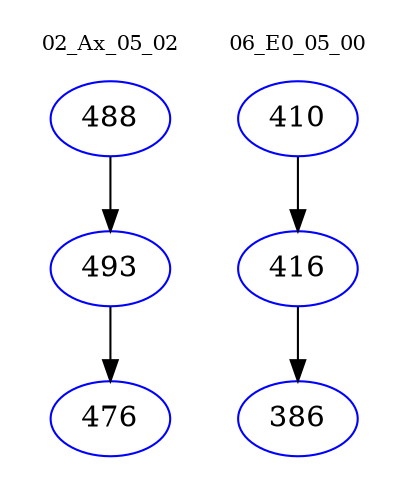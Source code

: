 digraph{
subgraph cluster_0 {
color = white
label = "02_Ax_05_02";
fontsize=10;
T0_488 [label="488", color="blue"]
T0_488 -> T0_493 [color="black"]
T0_493 [label="493", color="blue"]
T0_493 -> T0_476 [color="black"]
T0_476 [label="476", color="blue"]
}
subgraph cluster_1 {
color = white
label = "06_E0_05_00";
fontsize=10;
T1_410 [label="410", color="blue"]
T1_410 -> T1_416 [color="black"]
T1_416 [label="416", color="blue"]
T1_416 -> T1_386 [color="black"]
T1_386 [label="386", color="blue"]
}
}
